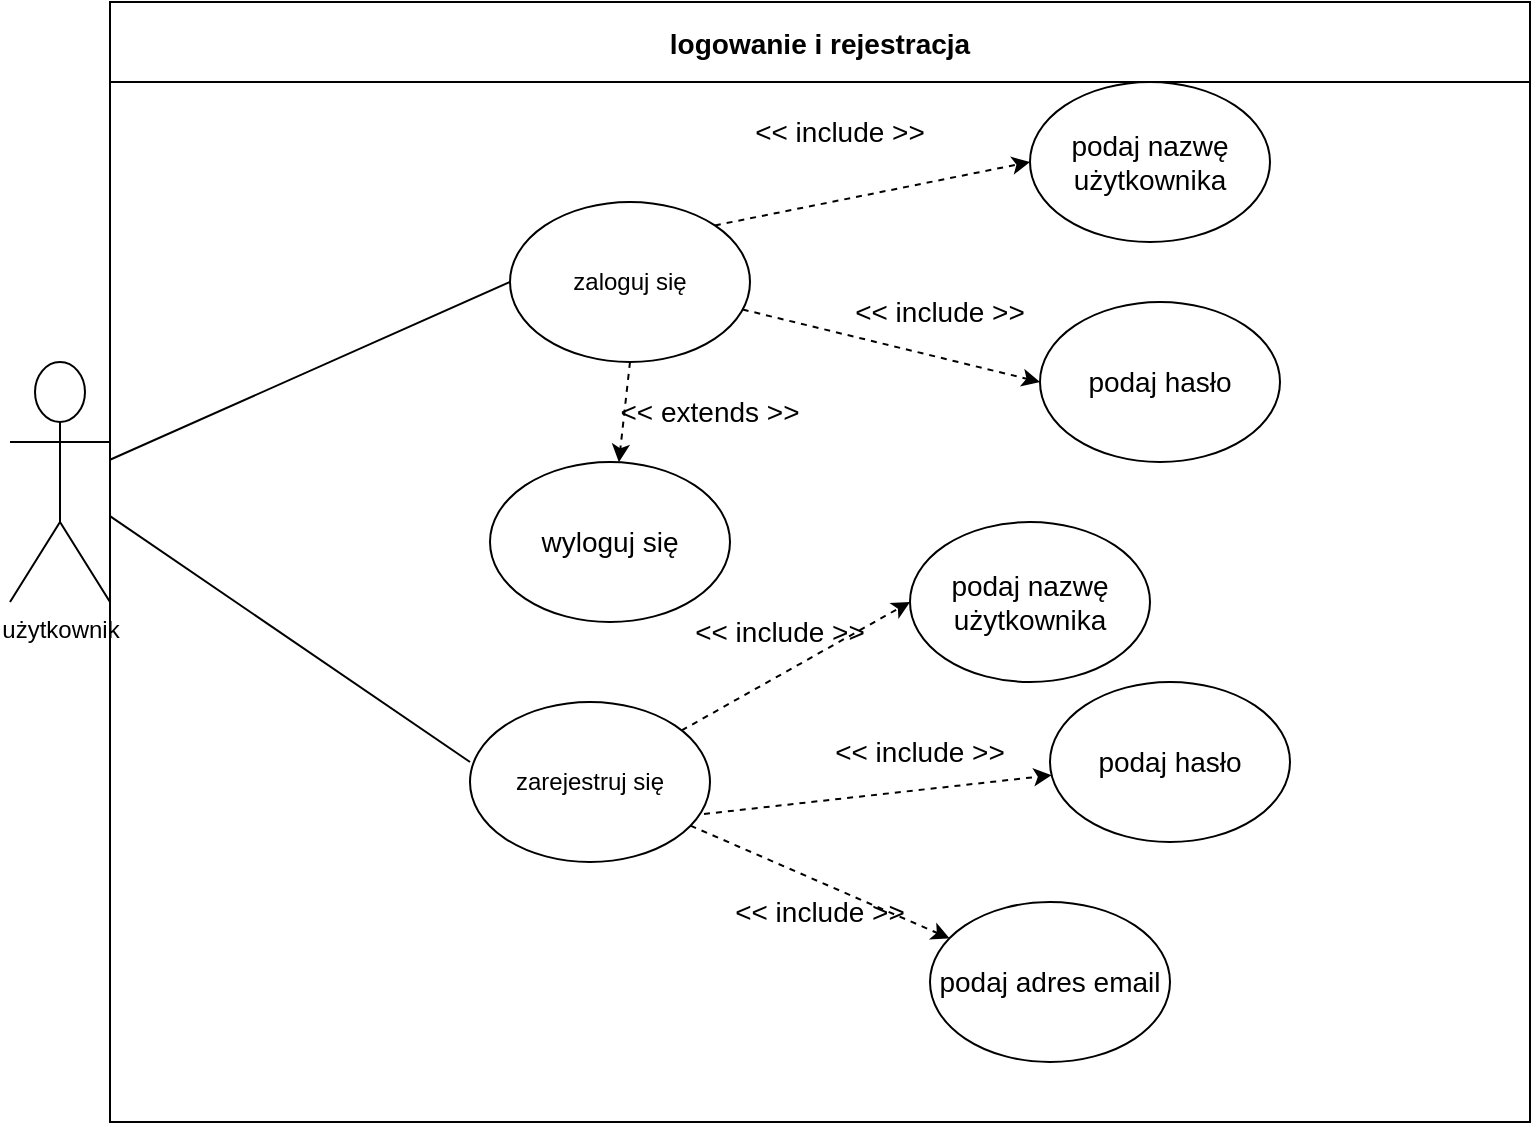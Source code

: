 <mxfile version="18.0.3" type="device"><diagram id="mFvT9GqNB5yOhHkIrDoC" name="Page-1"><mxGraphModel dx="1422" dy="1880" grid="1" gridSize="10" guides="1" tooltips="1" connect="1" arrows="1" fold="1" page="1" pageScale="1" pageWidth="850" pageHeight="1100" math="0" shadow="0"><root><mxCell id="0"/><mxCell id="1" parent="0"/><mxCell id="BJ89_deXNyzwDDm2fQ-w-1" value="użytkownik" style="shape=umlActor;verticalLabelPosition=bottom;verticalAlign=top;html=1;outlineConnect=0;" parent="1" vertex="1"><mxGeometry x="30" y="170" width="50" height="120" as="geometry"/></mxCell><mxCell id="BJ89_deXNyzwDDm2fQ-w-3" value="logowanie i rejestracja" style="swimlane;startSize=40;fontSize=14;" parent="1" vertex="1"><mxGeometry x="80" y="-10" width="710" height="560" as="geometry"/></mxCell><mxCell id="BJ89_deXNyzwDDm2fQ-w-15" style="rounded=0;orthogonalLoop=1;jettySize=auto;html=1;exitX=1;exitY=0;exitDx=0;exitDy=0;entryX=0;entryY=0.5;entryDx=0;entryDy=0;dashed=1;fontSize=14;" parent="BJ89_deXNyzwDDm2fQ-w-3" source="BJ89_deXNyzwDDm2fQ-w-2" target="BJ89_deXNyzwDDm2fQ-w-11" edge="1"><mxGeometry relative="1" as="geometry"/></mxCell><mxCell id="BJ89_deXNyzwDDm2fQ-w-2" value="zaloguj się" style="ellipse;whiteSpace=wrap;html=1;" parent="BJ89_deXNyzwDDm2fQ-w-3" vertex="1"><mxGeometry x="200" y="100" width="120" height="80" as="geometry"/></mxCell><mxCell id="BJ89_deXNyzwDDm2fQ-w-5" value="zarejestruj się" style="ellipse;whiteSpace=wrap;html=1;" parent="BJ89_deXNyzwDDm2fQ-w-3" vertex="1"><mxGeometry x="180" y="350" width="120" height="80" as="geometry"/></mxCell><mxCell id="BJ89_deXNyzwDDm2fQ-w-8" value="podaj nazwę użytkownika" style="ellipse;whiteSpace=wrap;html=1;fontSize=14;" parent="BJ89_deXNyzwDDm2fQ-w-3" vertex="1"><mxGeometry x="400" y="260" width="120" height="80" as="geometry"/></mxCell><mxCell id="BJ89_deXNyzwDDm2fQ-w-9" value="podaj hasło" style="ellipse;whiteSpace=wrap;html=1;fontSize=14;" parent="BJ89_deXNyzwDDm2fQ-w-3" vertex="1"><mxGeometry x="470" y="340" width="120" height="80" as="geometry"/></mxCell><mxCell id="BJ89_deXNyzwDDm2fQ-w-10" value="podaj adres email" style="ellipse;whiteSpace=wrap;html=1;fontSize=14;" parent="BJ89_deXNyzwDDm2fQ-w-3" vertex="1"><mxGeometry x="410" y="450" width="120" height="80" as="geometry"/></mxCell><mxCell id="BJ89_deXNyzwDDm2fQ-w-11" value="podaj nazwę użytkownika" style="ellipse;whiteSpace=wrap;html=1;fontSize=14;" parent="BJ89_deXNyzwDDm2fQ-w-3" vertex="1"><mxGeometry x="460" y="40" width="120" height="80" as="geometry"/></mxCell><mxCell id="BJ89_deXNyzwDDm2fQ-w-12" value="podaj hasło" style="ellipse;whiteSpace=wrap;html=1;fontSize=14;" parent="BJ89_deXNyzwDDm2fQ-w-3" vertex="1"><mxGeometry x="465" y="150" width="120" height="80" as="geometry"/></mxCell><mxCell id="BJ89_deXNyzwDDm2fQ-w-16" value="" style="endArrow=classic;html=1;rounded=0;dashed=1;fontSize=14;entryX=0;entryY=0.5;entryDx=0;entryDy=0;" parent="BJ89_deXNyzwDDm2fQ-w-3" source="BJ89_deXNyzwDDm2fQ-w-2" target="BJ89_deXNyzwDDm2fQ-w-12" edge="1"><mxGeometry width="50" height="50" relative="1" as="geometry"><mxPoint x="160" y="410" as="sourcePoint"/><mxPoint x="210" y="360" as="targetPoint"/></mxGeometry></mxCell><mxCell id="BJ89_deXNyzwDDm2fQ-w-17" value="" style="endArrow=classic;html=1;rounded=0;dashed=1;fontSize=14;entryX=0;entryY=0.5;entryDx=0;entryDy=0;" parent="BJ89_deXNyzwDDm2fQ-w-3" source="BJ89_deXNyzwDDm2fQ-w-5" target="BJ89_deXNyzwDDm2fQ-w-8" edge="1"><mxGeometry width="50" height="50" relative="1" as="geometry"><mxPoint x="160" y="410" as="sourcePoint"/><mxPoint x="210" y="360" as="targetPoint"/></mxGeometry></mxCell><mxCell id="BJ89_deXNyzwDDm2fQ-w-18" value="" style="endArrow=classic;html=1;rounded=0;dashed=1;fontSize=14;exitX=0.975;exitY=0.7;exitDx=0;exitDy=0;exitPerimeter=0;" parent="BJ89_deXNyzwDDm2fQ-w-3" source="BJ89_deXNyzwDDm2fQ-w-5" target="BJ89_deXNyzwDDm2fQ-w-9" edge="1"><mxGeometry width="50" height="50" relative="1" as="geometry"><mxPoint x="160" y="420" as="sourcePoint"/><mxPoint x="210" y="370" as="targetPoint"/></mxGeometry></mxCell><mxCell id="BJ89_deXNyzwDDm2fQ-w-19" value="" style="endArrow=classic;html=1;rounded=0;dashed=1;fontSize=14;" parent="BJ89_deXNyzwDDm2fQ-w-3" source="BJ89_deXNyzwDDm2fQ-w-5" target="BJ89_deXNyzwDDm2fQ-w-10" edge="1"><mxGeometry width="50" height="50" relative="1" as="geometry"><mxPoint x="160" y="420" as="sourcePoint"/><mxPoint x="210" y="370" as="targetPoint"/></mxGeometry></mxCell><mxCell id="BJ89_deXNyzwDDm2fQ-w-20" value="&amp;lt;&amp;lt; include &amp;gt;&amp;gt;" style="text;html=1;strokeColor=none;fillColor=none;align=center;verticalAlign=middle;whiteSpace=wrap;rounded=0;fontSize=14;" parent="BJ89_deXNyzwDDm2fQ-w-3" vertex="1"><mxGeometry x="320" y="50" width="90" height="30" as="geometry"/></mxCell><mxCell id="BJ89_deXNyzwDDm2fQ-w-21" value="&amp;lt;&amp;lt; extends &amp;gt;&amp;gt;" style="text;html=1;strokeColor=none;fillColor=none;align=center;verticalAlign=middle;whiteSpace=wrap;rounded=0;fontSize=14;" parent="BJ89_deXNyzwDDm2fQ-w-3" vertex="1"><mxGeometry x="250" y="190" width="100" height="30" as="geometry"/></mxCell><mxCell id="BJ89_deXNyzwDDm2fQ-w-22" value="&amp;lt;&amp;lt; include &amp;gt;&amp;gt;" style="text;html=1;strokeColor=none;fillColor=none;align=center;verticalAlign=middle;whiteSpace=wrap;rounded=0;fontSize=14;" parent="BJ89_deXNyzwDDm2fQ-w-3" vertex="1"><mxGeometry x="290" y="300" width="90" height="30" as="geometry"/></mxCell><mxCell id="BJ89_deXNyzwDDm2fQ-w-23" value="&amp;lt;&amp;lt; include &amp;gt;&amp;gt;" style="text;html=1;strokeColor=none;fillColor=none;align=center;verticalAlign=middle;whiteSpace=wrap;rounded=0;fontSize=14;" parent="BJ89_deXNyzwDDm2fQ-w-3" vertex="1"><mxGeometry x="360" y="360" width="90" height="30" as="geometry"/></mxCell><mxCell id="BJ89_deXNyzwDDm2fQ-w-24" value="&amp;lt;&amp;lt; include &amp;gt;&amp;gt;" style="text;html=1;strokeColor=none;fillColor=none;align=center;verticalAlign=middle;whiteSpace=wrap;rounded=0;fontSize=14;" parent="BJ89_deXNyzwDDm2fQ-w-3" vertex="1"><mxGeometry x="310" y="440" width="90" height="30" as="geometry"/></mxCell><mxCell id="1QVav6735P3tpLNVPmmM-1" value="wyloguj się" style="ellipse;whiteSpace=wrap;html=1;fontSize=14;" vertex="1" parent="BJ89_deXNyzwDDm2fQ-w-3"><mxGeometry x="190" y="230" width="120" height="80" as="geometry"/></mxCell><mxCell id="1QVav6735P3tpLNVPmmM-3" value="" style="endArrow=classic;html=1;rounded=0;dashed=1;fontSize=14;exitX=0.5;exitY=1;exitDx=0;exitDy=0;" edge="1" parent="BJ89_deXNyzwDDm2fQ-w-3" source="BJ89_deXNyzwDDm2fQ-w-2" target="1QVav6735P3tpLNVPmmM-1"><mxGeometry width="50" height="50" relative="1" as="geometry"><mxPoint x="326.347" y="163.743" as="sourcePoint"/><mxPoint x="475" y="200" as="targetPoint"/></mxGeometry></mxCell><mxCell id="BJ89_deXNyzwDDm2fQ-w-6" value="" style="endArrow=none;html=1;rounded=0;entryX=0;entryY=0.5;entryDx=0;entryDy=0;" parent="1" source="BJ89_deXNyzwDDm2fQ-w-1" target="BJ89_deXNyzwDDm2fQ-w-2" edge="1"><mxGeometry width="50" height="50" relative="1" as="geometry"><mxPoint x="100" y="220" as="sourcePoint"/><mxPoint x="290" y="360" as="targetPoint"/></mxGeometry></mxCell><mxCell id="BJ89_deXNyzwDDm2fQ-w-7" value="" style="endArrow=none;html=1;rounded=0;entryX=0;entryY=0.375;entryDx=0;entryDy=0;entryPerimeter=0;" parent="1" source="BJ89_deXNyzwDDm2fQ-w-1" target="BJ89_deXNyzwDDm2fQ-w-5" edge="1"><mxGeometry width="50" height="50" relative="1" as="geometry"><mxPoint x="100" y="240" as="sourcePoint"/><mxPoint x="290" y="360" as="targetPoint"/></mxGeometry></mxCell><mxCell id="1QVav6735P3tpLNVPmmM-4" value="&amp;lt;&amp;lt; include &amp;gt;&amp;gt;" style="text;html=1;strokeColor=none;fillColor=none;align=center;verticalAlign=middle;whiteSpace=wrap;rounded=0;fontSize=14;" vertex="1" parent="1"><mxGeometry x="450" y="130" width="90" height="30" as="geometry"/></mxCell></root></mxGraphModel></diagram></mxfile>